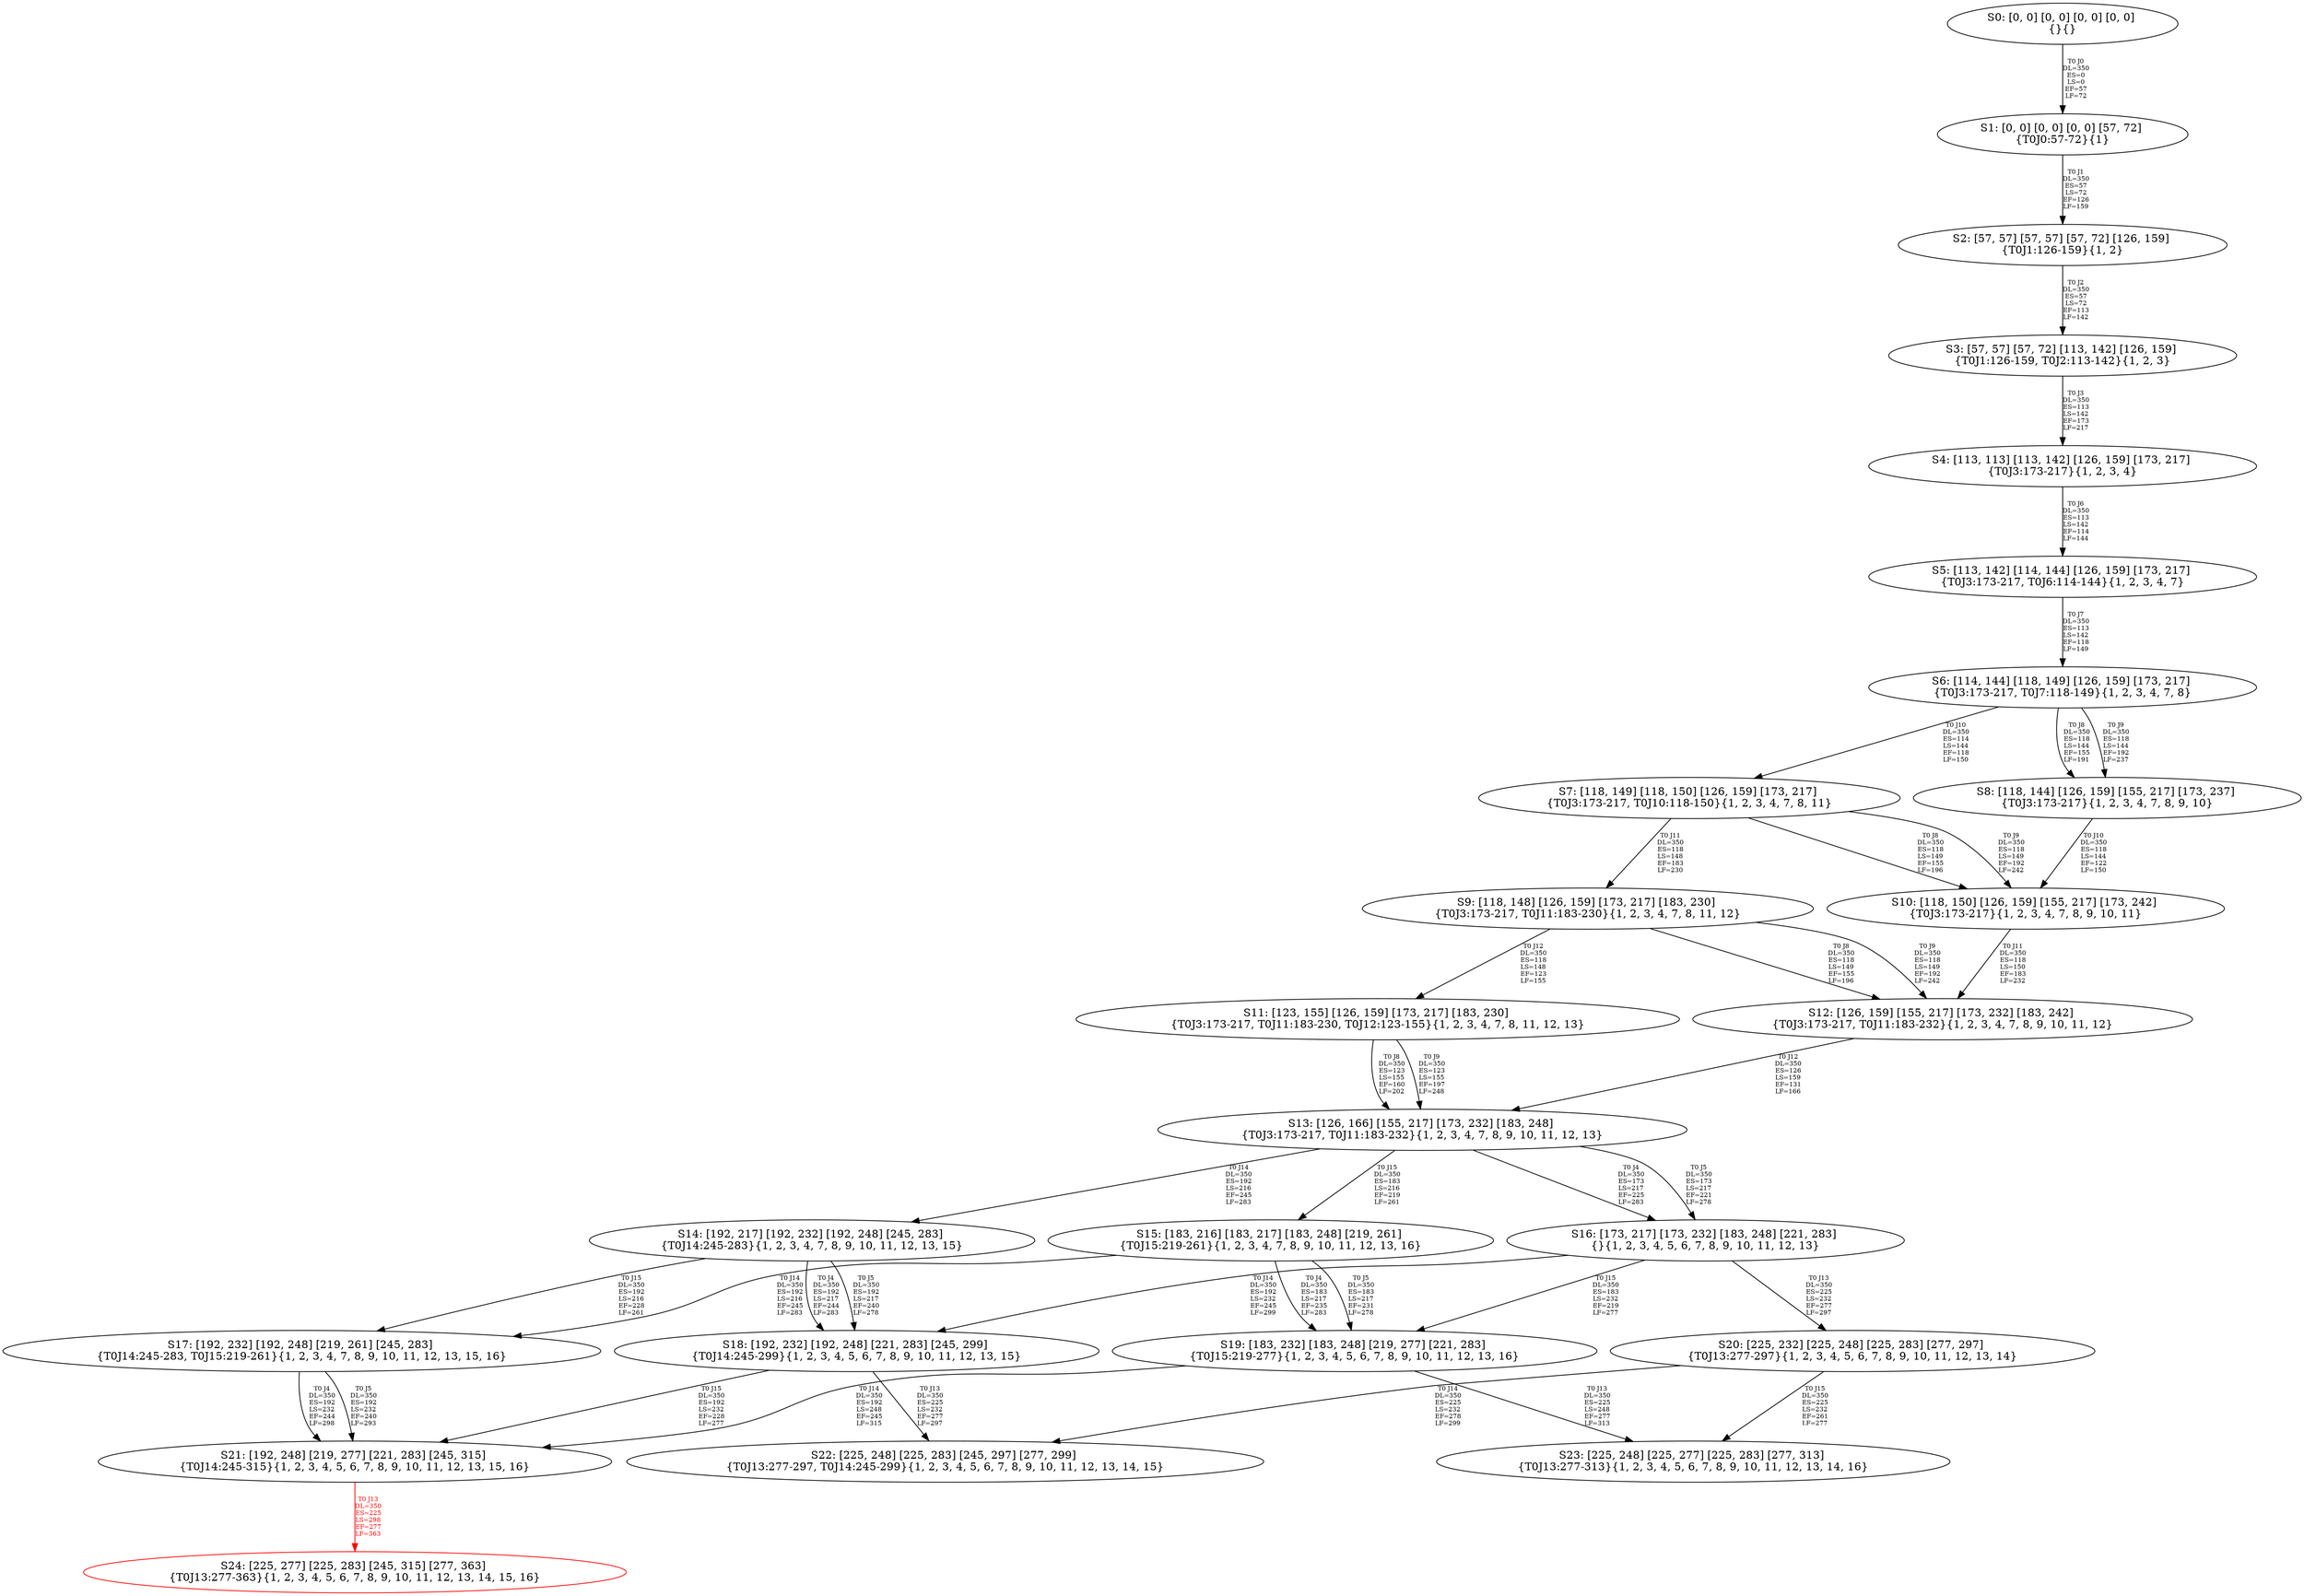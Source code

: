 digraph {
	S0[label="S0: [0, 0] [0, 0] [0, 0] [0, 0] \n{}{}"];
	S1[label="S1: [0, 0] [0, 0] [0, 0] [57, 72] \n{T0J0:57-72}{1}"];
	S2[label="S2: [57, 57] [57, 57] [57, 72] [126, 159] \n{T0J1:126-159}{1, 2}"];
	S3[label="S3: [57, 57] [57, 72] [113, 142] [126, 159] \n{T0J1:126-159, T0J2:113-142}{1, 2, 3}"];
	S4[label="S4: [113, 113] [113, 142] [126, 159] [173, 217] \n{T0J3:173-217}{1, 2, 3, 4}"];
	S5[label="S5: [113, 142] [114, 144] [126, 159] [173, 217] \n{T0J3:173-217, T0J6:114-144}{1, 2, 3, 4, 7}"];
	S6[label="S6: [114, 144] [118, 149] [126, 159] [173, 217] \n{T0J3:173-217, T0J7:118-149}{1, 2, 3, 4, 7, 8}"];
	S7[label="S7: [118, 149] [118, 150] [126, 159] [173, 217] \n{T0J3:173-217, T0J10:118-150}{1, 2, 3, 4, 7, 8, 11}"];
	S8[label="S8: [118, 144] [126, 159] [155, 217] [173, 237] \n{T0J3:173-217}{1, 2, 3, 4, 7, 8, 9, 10}"];
	S9[label="S9: [118, 148] [126, 159] [173, 217] [183, 230] \n{T0J3:173-217, T0J11:183-230}{1, 2, 3, 4, 7, 8, 11, 12}"];
	S10[label="S10: [118, 150] [126, 159] [155, 217] [173, 242] \n{T0J3:173-217}{1, 2, 3, 4, 7, 8, 9, 10, 11}"];
	S11[label="S11: [123, 155] [126, 159] [173, 217] [183, 230] \n{T0J3:173-217, T0J11:183-230, T0J12:123-155}{1, 2, 3, 4, 7, 8, 11, 12, 13}"];
	S12[label="S12: [126, 159] [155, 217] [173, 232] [183, 242] \n{T0J3:173-217, T0J11:183-232}{1, 2, 3, 4, 7, 8, 9, 10, 11, 12}"];
	S13[label="S13: [126, 166] [155, 217] [173, 232] [183, 248] \n{T0J3:173-217, T0J11:183-232}{1, 2, 3, 4, 7, 8, 9, 10, 11, 12, 13}"];
	S14[label="S14: [192, 217] [192, 232] [192, 248] [245, 283] \n{T0J14:245-283}{1, 2, 3, 4, 7, 8, 9, 10, 11, 12, 13, 15}"];
	S15[label="S15: [183, 216] [183, 217] [183, 248] [219, 261] \n{T0J15:219-261}{1, 2, 3, 4, 7, 8, 9, 10, 11, 12, 13, 16}"];
	S16[label="S16: [173, 217] [173, 232] [183, 248] [221, 283] \n{}{1, 2, 3, 4, 5, 6, 7, 8, 9, 10, 11, 12, 13}"];
	S17[label="S17: [192, 232] [192, 248] [219, 261] [245, 283] \n{T0J14:245-283, T0J15:219-261}{1, 2, 3, 4, 7, 8, 9, 10, 11, 12, 13, 15, 16}"];
	S18[label="S18: [192, 232] [192, 248] [221, 283] [245, 299] \n{T0J14:245-299}{1, 2, 3, 4, 5, 6, 7, 8, 9, 10, 11, 12, 13, 15}"];
	S19[label="S19: [183, 232] [183, 248] [219, 277] [221, 283] \n{T0J15:219-277}{1, 2, 3, 4, 5, 6, 7, 8, 9, 10, 11, 12, 13, 16}"];
	S20[label="S20: [225, 232] [225, 248] [225, 283] [277, 297] \n{T0J13:277-297}{1, 2, 3, 4, 5, 6, 7, 8, 9, 10, 11, 12, 13, 14}"];
	S21[label="S21: [192, 248] [219, 277] [221, 283] [245, 315] \n{T0J14:245-315}{1, 2, 3, 4, 5, 6, 7, 8, 9, 10, 11, 12, 13, 15, 16}"];
	S22[label="S22: [225, 248] [225, 283] [245, 297] [277, 299] \n{T0J13:277-297, T0J14:245-299}{1, 2, 3, 4, 5, 6, 7, 8, 9, 10, 11, 12, 13, 14, 15}"];
	S23[label="S23: [225, 248] [225, 277] [225, 283] [277, 313] \n{T0J13:277-313}{1, 2, 3, 4, 5, 6, 7, 8, 9, 10, 11, 12, 13, 14, 16}"];
	S24[label="S24: [225, 277] [225, 283] [245, 315] [277, 363] \n{T0J13:277-363}{1, 2, 3, 4, 5, 6, 7, 8, 9, 10, 11, 12, 13, 14, 15, 16}"];
	S0 -> S1[label="T0 J0\nDL=350\nES=0\nLS=0\nEF=57\nLF=72",fontsize=8];
	S1 -> S2[label="T0 J1\nDL=350\nES=57\nLS=72\nEF=126\nLF=159",fontsize=8];
	S2 -> S3[label="T0 J2\nDL=350\nES=57\nLS=72\nEF=113\nLF=142",fontsize=8];
	S3 -> S4[label="T0 J3\nDL=350\nES=113\nLS=142\nEF=173\nLF=217",fontsize=8];
	S4 -> S5[label="T0 J6\nDL=350\nES=113\nLS=142\nEF=114\nLF=144",fontsize=8];
	S5 -> S6[label="T0 J7\nDL=350\nES=113\nLS=142\nEF=118\nLF=149",fontsize=8];
	S6 -> S8[label="T0 J8\nDL=350\nES=118\nLS=144\nEF=155\nLF=191",fontsize=8];
	S6 -> S8[label="T0 J9\nDL=350\nES=118\nLS=144\nEF=192\nLF=237",fontsize=8];
	S6 -> S7[label="T0 J10\nDL=350\nES=114\nLS=144\nEF=118\nLF=150",fontsize=8];
	S7 -> S10[label="T0 J8\nDL=350\nES=118\nLS=149\nEF=155\nLF=196",fontsize=8];
	S7 -> S10[label="T0 J9\nDL=350\nES=118\nLS=149\nEF=192\nLF=242",fontsize=8];
	S7 -> S9[label="T0 J11\nDL=350\nES=118\nLS=148\nEF=183\nLF=230",fontsize=8];
	S8 -> S10[label="T0 J10\nDL=350\nES=118\nLS=144\nEF=122\nLF=150",fontsize=8];
	S9 -> S12[label="T0 J8\nDL=350\nES=118\nLS=149\nEF=155\nLF=196",fontsize=8];
	S9 -> S12[label="T0 J9\nDL=350\nES=118\nLS=149\nEF=192\nLF=242",fontsize=8];
	S9 -> S11[label="T0 J12\nDL=350\nES=118\nLS=148\nEF=123\nLF=155",fontsize=8];
	S10 -> S12[label="T0 J11\nDL=350\nES=118\nLS=150\nEF=183\nLF=232",fontsize=8];
	S11 -> S13[label="T0 J8\nDL=350\nES=123\nLS=155\nEF=160\nLF=202",fontsize=8];
	S11 -> S13[label="T0 J9\nDL=350\nES=123\nLS=155\nEF=197\nLF=248",fontsize=8];
	S12 -> S13[label="T0 J12\nDL=350\nES=126\nLS=159\nEF=131\nLF=166",fontsize=8];
	S13 -> S16[label="T0 J4\nDL=350\nES=173\nLS=217\nEF=225\nLF=283",fontsize=8];
	S13 -> S16[label="T0 J5\nDL=350\nES=173\nLS=217\nEF=221\nLF=278",fontsize=8];
	S13 -> S14[label="T0 J14\nDL=350\nES=192\nLS=216\nEF=245\nLF=283",fontsize=8];
	S13 -> S15[label="T0 J15\nDL=350\nES=183\nLS=216\nEF=219\nLF=261",fontsize=8];
	S14 -> S18[label="T0 J4\nDL=350\nES=192\nLS=217\nEF=244\nLF=283",fontsize=8];
	S14 -> S18[label="T0 J5\nDL=350\nES=192\nLS=217\nEF=240\nLF=278",fontsize=8];
	S14 -> S17[label="T0 J15\nDL=350\nES=192\nLS=216\nEF=228\nLF=261",fontsize=8];
	S15 -> S19[label="T0 J4\nDL=350\nES=183\nLS=217\nEF=235\nLF=283",fontsize=8];
	S15 -> S19[label="T0 J5\nDL=350\nES=183\nLS=217\nEF=231\nLF=278",fontsize=8];
	S15 -> S17[label="T0 J14\nDL=350\nES=192\nLS=216\nEF=245\nLF=283",fontsize=8];
	S16 -> S20[label="T0 J13\nDL=350\nES=225\nLS=232\nEF=277\nLF=297",fontsize=8];
	S16 -> S18[label="T0 J14\nDL=350\nES=192\nLS=232\nEF=245\nLF=299",fontsize=8];
	S16 -> S19[label="T0 J15\nDL=350\nES=183\nLS=232\nEF=219\nLF=277",fontsize=8];
	S17 -> S21[label="T0 J4\nDL=350\nES=192\nLS=232\nEF=244\nLF=298",fontsize=8];
	S17 -> S21[label="T0 J5\nDL=350\nES=192\nLS=232\nEF=240\nLF=293",fontsize=8];
	S18 -> S22[label="T0 J13\nDL=350\nES=225\nLS=232\nEF=277\nLF=297",fontsize=8];
	S18 -> S21[label="T0 J15\nDL=350\nES=192\nLS=232\nEF=228\nLF=277",fontsize=8];
	S19 -> S23[label="T0 J13\nDL=350\nES=225\nLS=248\nEF=277\nLF=313",fontsize=8];
	S19 -> S21[label="T0 J14\nDL=350\nES=192\nLS=248\nEF=245\nLF=315",fontsize=8];
	S20 -> S22[label="T0 J14\nDL=350\nES=225\nLS=232\nEF=278\nLF=299",fontsize=8];
	S20 -> S23[label="T0 J15\nDL=350\nES=225\nLS=232\nEF=261\nLF=277",fontsize=8];
	S21 -> S24[label="T0 J13\nDL=350\nES=225\nLS=298\nEF=277\nLF=363",color=Red,fontcolor=Red,fontsize=8];
S24[color=Red];
}
